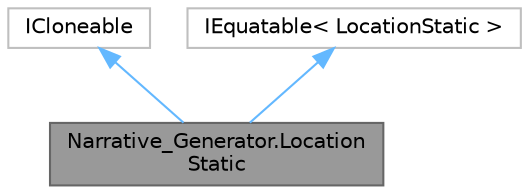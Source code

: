 digraph "Narrative_Generator.LocationStatic"
{
 // LATEX_PDF_SIZE
  bgcolor="transparent";
  edge [fontname=Helvetica,fontsize=10,labelfontname=Helvetica,labelfontsize=10];
  node [fontname=Helvetica,fontsize=10,shape=box,height=0.2,width=0.4];
  Node1 [label="Narrative_Generator.Location\lStatic",height=0.2,width=0.4,color="gray40", fillcolor="grey60", style="filled", fontcolor="black",tooltip="This class stores static (rarely changed) properties of a location and describes methods for interact..."];
  Node2 -> Node1 [dir="back",color="steelblue1",style="solid"];
  Node2 [label="ICloneable",height=0.2,width=0.4,color="grey75", fillcolor="white", style="filled",tooltip=" "];
  Node3 -> Node1 [dir="back",color="steelblue1",style="solid"];
  Node3 [label="IEquatable\< LocationStatic \>",height=0.2,width=0.4,color="grey75", fillcolor="white", style="filled",tooltip=" "];
}
